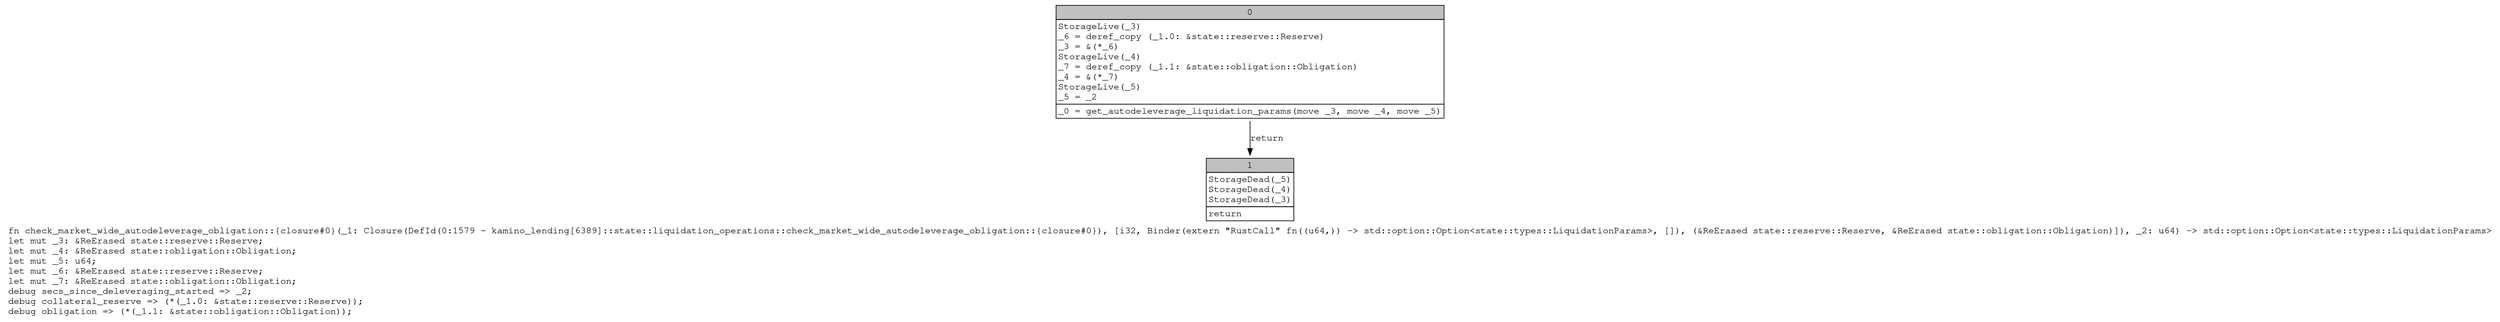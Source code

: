digraph Mir_0_1579 {
    graph [fontname="Courier, monospace"];
    node [fontname="Courier, monospace"];
    edge [fontname="Courier, monospace"];
    label=<fn check_market_wide_autodeleverage_obligation::{closure#0}(_1: Closure(DefId(0:1579 ~ kamino_lending[6389]::state::liquidation_operations::check_market_wide_autodeleverage_obligation::{closure#0}), [i32, Binder(extern &quot;RustCall&quot; fn((u64,)) -&gt; std::option::Option&lt;state::types::LiquidationParams&gt;, []), (&amp;ReErased state::reserve::Reserve, &amp;ReErased state::obligation::Obligation)]), _2: u64) -&gt; std::option::Option&lt;state::types::LiquidationParams&gt;<br align="left"/>let mut _3: &amp;ReErased state::reserve::Reserve;<br align="left"/>let mut _4: &amp;ReErased state::obligation::Obligation;<br align="left"/>let mut _5: u64;<br align="left"/>let mut _6: &amp;ReErased state::reserve::Reserve;<br align="left"/>let mut _7: &amp;ReErased state::obligation::Obligation;<br align="left"/>debug secs_since_deleveraging_started =&gt; _2;<br align="left"/>debug collateral_reserve =&gt; (*(_1.0: &amp;state::reserve::Reserve));<br align="left"/>debug obligation =&gt; (*(_1.1: &amp;state::obligation::Obligation));<br align="left"/>>;
    bb0__0_1579 [shape="none", label=<<table border="0" cellborder="1" cellspacing="0"><tr><td bgcolor="gray" align="center" colspan="1">0</td></tr><tr><td align="left" balign="left">StorageLive(_3)<br/>_6 = deref_copy (_1.0: &amp;state::reserve::Reserve)<br/>_3 = &amp;(*_6)<br/>StorageLive(_4)<br/>_7 = deref_copy (_1.1: &amp;state::obligation::Obligation)<br/>_4 = &amp;(*_7)<br/>StorageLive(_5)<br/>_5 = _2<br/></td></tr><tr><td align="left">_0 = get_autodeleverage_liquidation_params(move _3, move _4, move _5)</td></tr></table>>];
    bb1__0_1579 [shape="none", label=<<table border="0" cellborder="1" cellspacing="0"><tr><td bgcolor="gray" align="center" colspan="1">1</td></tr><tr><td align="left" balign="left">StorageDead(_5)<br/>StorageDead(_4)<br/>StorageDead(_3)<br/></td></tr><tr><td align="left">return</td></tr></table>>];
    bb0__0_1579 -> bb1__0_1579 [label="return"];
}
